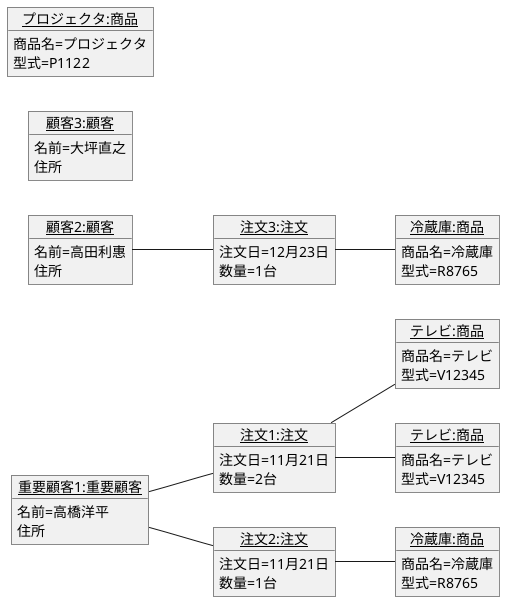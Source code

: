 @startuml 演習3-7オブジェクト図
left to right direction
object "<u>重要顧客1:重要顧客</u>" as actor1{
    名前=高橋洋平
    住所
}

object "<u>顧客2:顧客</u>" as actor2{
    名前=高田利惠
    住所
}
object "<u>顧客3:顧客</u>" as actor3{
    名前=大坪直之
    住所
}

object "<u>注文1:注文</u>" as case1{
    注文日=11月21日
    数量=2台
}

object "<u>注文2:注文</u>" as case2{
    注文日=11月21日
    数量=1台
}

object "<u>注文3:注文</u>" as case3{
    注文日=12月23日
    数量=1台
}


object "<u>テレビ:商品</u>" as item1{
    商品名=テレビ
    型式=V12345
}
object "<u>テレビ:商品</u>" as item1_1{
    商品名=テレビ
    型式=V12345
}

object "<u>冷蔵庫:商品</u>" as item2{
    商品名=冷蔵庫
    型式=R8765
}
object "<u>冷蔵庫:商品</u>" as item2_1{
    商品名=冷蔵庫
    型式=R8765
}

object "<u>プロジェクタ:商品</u>" as item3{
    商品名=プロジェクタ
    型式=P1122
}


actor1 -- case1
actor1 -- case2
case1 -- item1
case1 -- item1_1
case2 -- item2


actor2 -- case3
case3 -- item2_1
@enduml